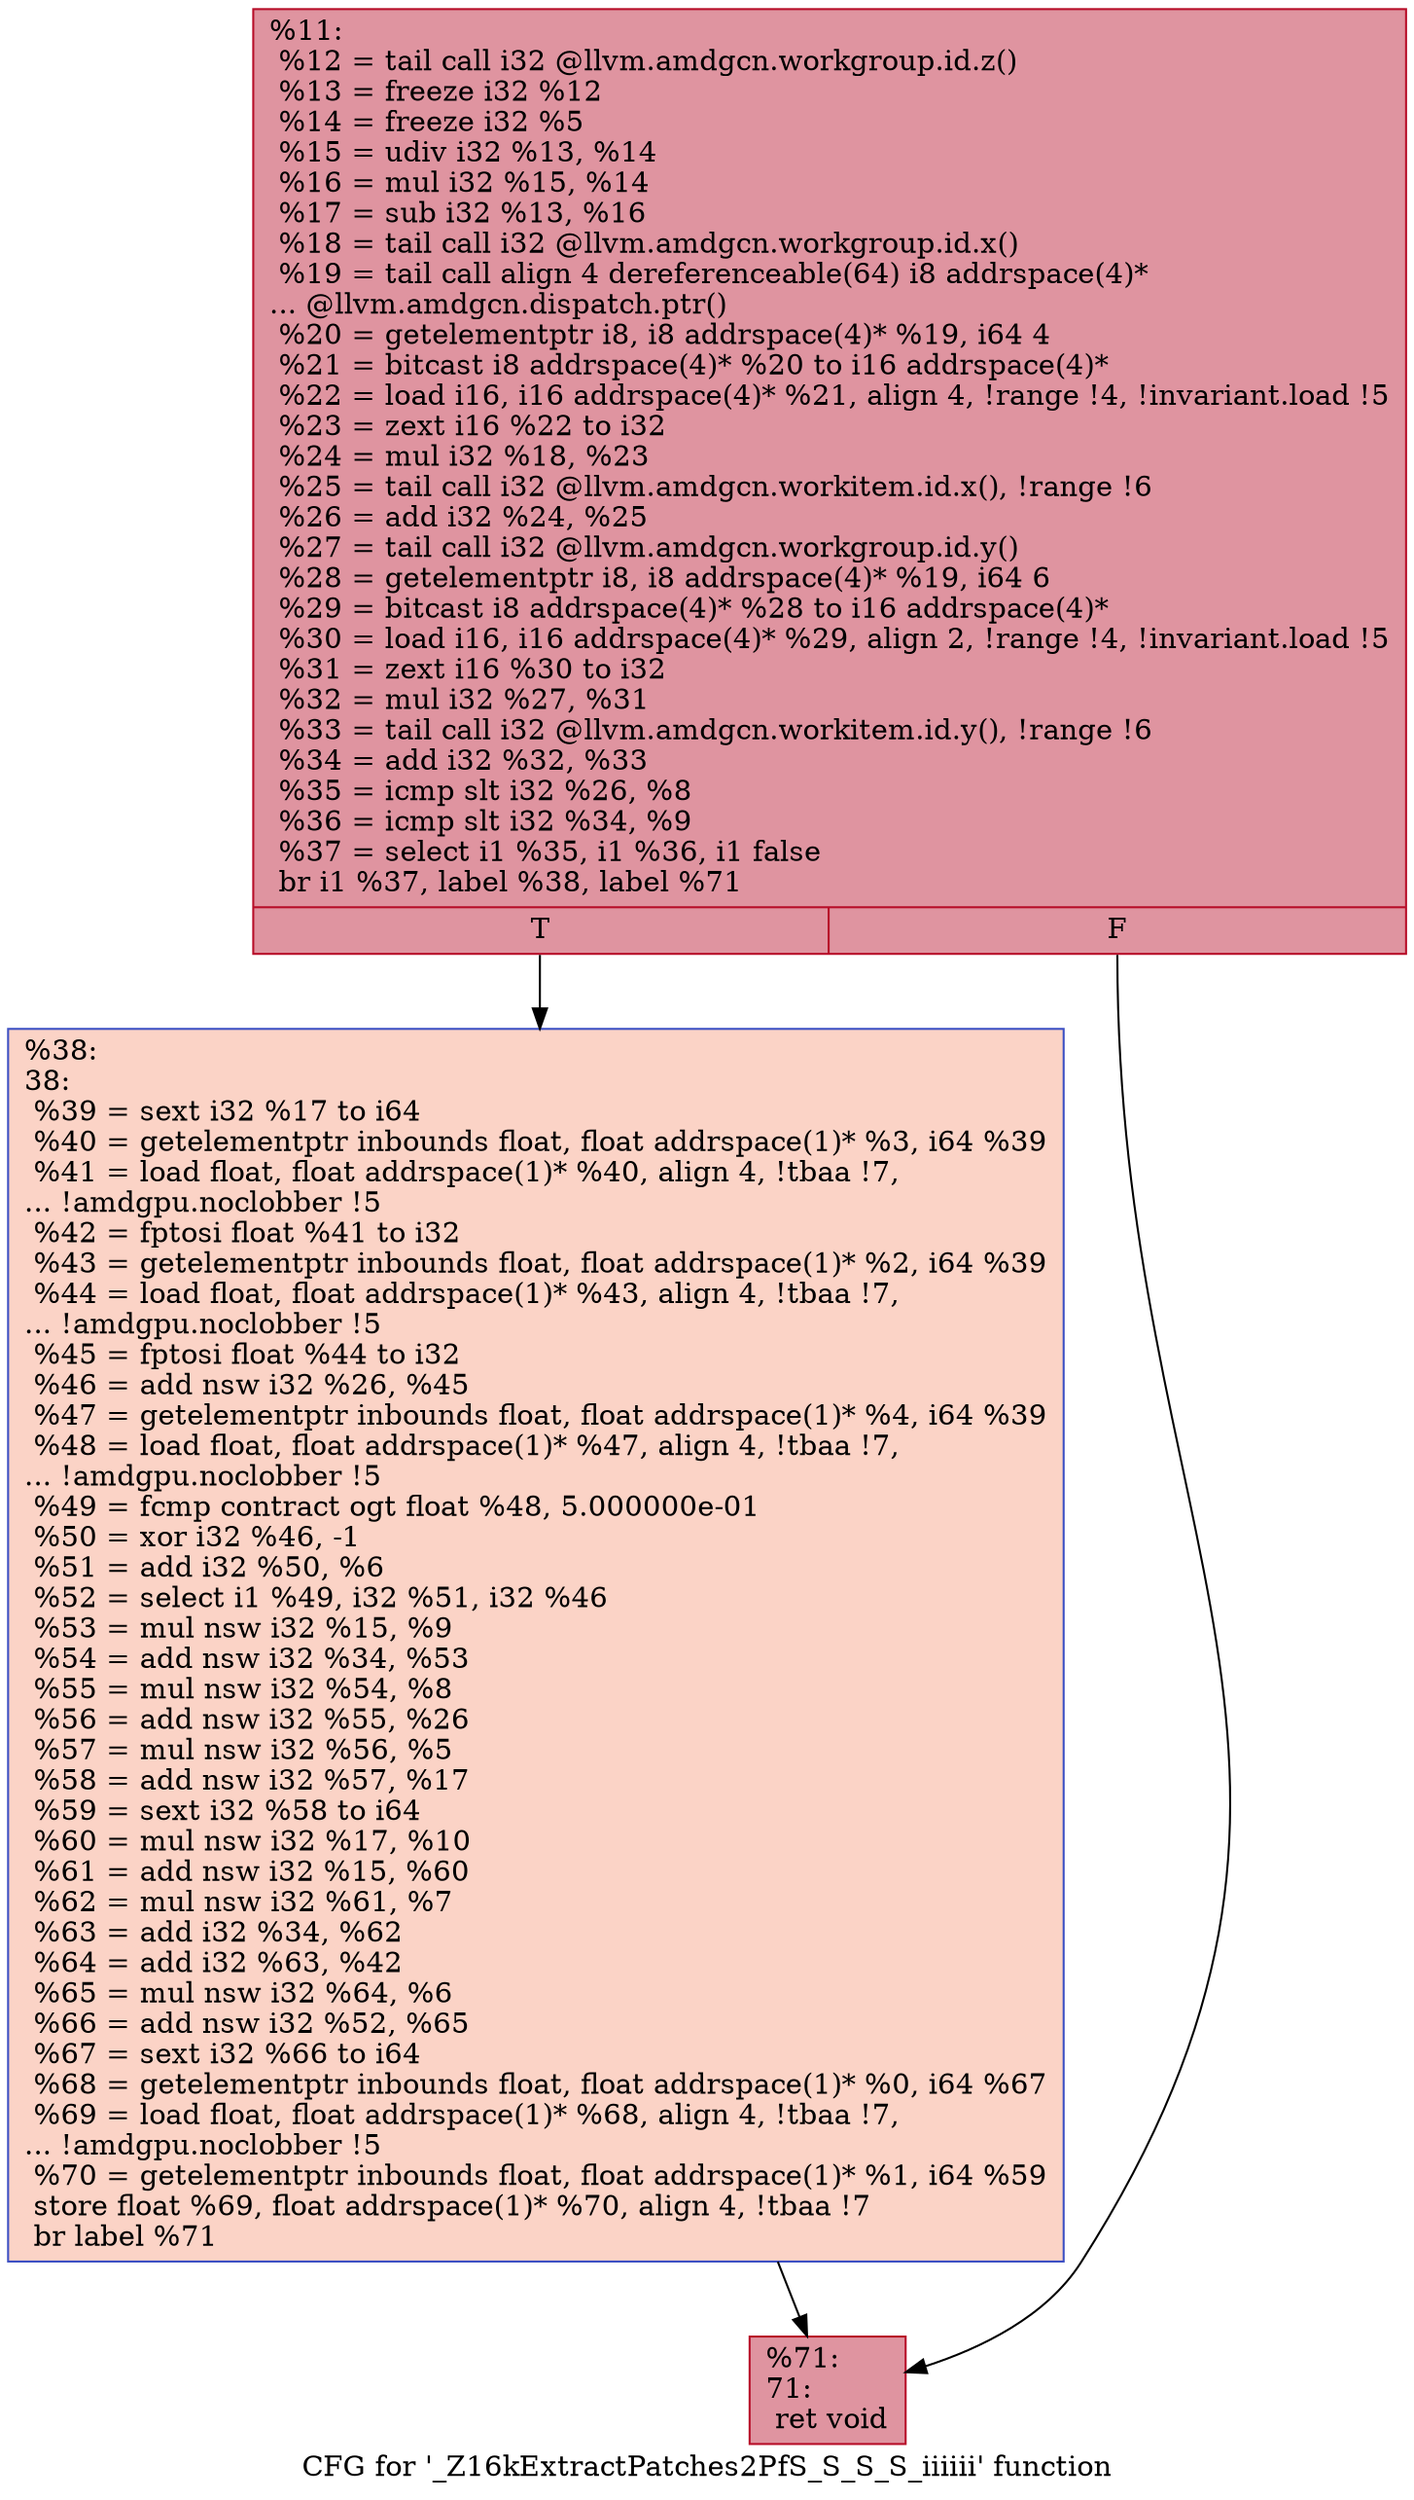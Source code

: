 digraph "CFG for '_Z16kExtractPatches2PfS_S_S_S_iiiiii' function" {
	label="CFG for '_Z16kExtractPatches2PfS_S_S_S_iiiiii' function";

	Node0x5eb2ef0 [shape=record,color="#b70d28ff", style=filled, fillcolor="#b70d2870",label="{%11:\l  %12 = tail call i32 @llvm.amdgcn.workgroup.id.z()\l  %13 = freeze i32 %12\l  %14 = freeze i32 %5\l  %15 = udiv i32 %13, %14\l  %16 = mul i32 %15, %14\l  %17 = sub i32 %13, %16\l  %18 = tail call i32 @llvm.amdgcn.workgroup.id.x()\l  %19 = tail call align 4 dereferenceable(64) i8 addrspace(4)*\l... @llvm.amdgcn.dispatch.ptr()\l  %20 = getelementptr i8, i8 addrspace(4)* %19, i64 4\l  %21 = bitcast i8 addrspace(4)* %20 to i16 addrspace(4)*\l  %22 = load i16, i16 addrspace(4)* %21, align 4, !range !4, !invariant.load !5\l  %23 = zext i16 %22 to i32\l  %24 = mul i32 %18, %23\l  %25 = tail call i32 @llvm.amdgcn.workitem.id.x(), !range !6\l  %26 = add i32 %24, %25\l  %27 = tail call i32 @llvm.amdgcn.workgroup.id.y()\l  %28 = getelementptr i8, i8 addrspace(4)* %19, i64 6\l  %29 = bitcast i8 addrspace(4)* %28 to i16 addrspace(4)*\l  %30 = load i16, i16 addrspace(4)* %29, align 2, !range !4, !invariant.load !5\l  %31 = zext i16 %30 to i32\l  %32 = mul i32 %27, %31\l  %33 = tail call i32 @llvm.amdgcn.workitem.id.y(), !range !6\l  %34 = add i32 %32, %33\l  %35 = icmp slt i32 %26, %8\l  %36 = icmp slt i32 %34, %9\l  %37 = select i1 %35, i1 %36, i1 false\l  br i1 %37, label %38, label %71\l|{<s0>T|<s1>F}}"];
	Node0x5eb2ef0:s0 -> Node0x5eb7a90;
	Node0x5eb2ef0:s1 -> Node0x5eb7b20;
	Node0x5eb7a90 [shape=record,color="#3d50c3ff", style=filled, fillcolor="#f59c7d70",label="{%38:\l38:                                               \l  %39 = sext i32 %17 to i64\l  %40 = getelementptr inbounds float, float addrspace(1)* %3, i64 %39\l  %41 = load float, float addrspace(1)* %40, align 4, !tbaa !7,\l... !amdgpu.noclobber !5\l  %42 = fptosi float %41 to i32\l  %43 = getelementptr inbounds float, float addrspace(1)* %2, i64 %39\l  %44 = load float, float addrspace(1)* %43, align 4, !tbaa !7,\l... !amdgpu.noclobber !5\l  %45 = fptosi float %44 to i32\l  %46 = add nsw i32 %26, %45\l  %47 = getelementptr inbounds float, float addrspace(1)* %4, i64 %39\l  %48 = load float, float addrspace(1)* %47, align 4, !tbaa !7,\l... !amdgpu.noclobber !5\l  %49 = fcmp contract ogt float %48, 5.000000e-01\l  %50 = xor i32 %46, -1\l  %51 = add i32 %50, %6\l  %52 = select i1 %49, i32 %51, i32 %46\l  %53 = mul nsw i32 %15, %9\l  %54 = add nsw i32 %34, %53\l  %55 = mul nsw i32 %54, %8\l  %56 = add nsw i32 %55, %26\l  %57 = mul nsw i32 %56, %5\l  %58 = add nsw i32 %57, %17\l  %59 = sext i32 %58 to i64\l  %60 = mul nsw i32 %17, %10\l  %61 = add nsw i32 %15, %60\l  %62 = mul nsw i32 %61, %7\l  %63 = add i32 %34, %62\l  %64 = add i32 %63, %42\l  %65 = mul nsw i32 %64, %6\l  %66 = add nsw i32 %52, %65\l  %67 = sext i32 %66 to i64\l  %68 = getelementptr inbounds float, float addrspace(1)* %0, i64 %67\l  %69 = load float, float addrspace(1)* %68, align 4, !tbaa !7,\l... !amdgpu.noclobber !5\l  %70 = getelementptr inbounds float, float addrspace(1)* %1, i64 %59\l  store float %69, float addrspace(1)* %70, align 4, !tbaa !7\l  br label %71\l}"];
	Node0x5eb7a90 -> Node0x5eb7b20;
	Node0x5eb7b20 [shape=record,color="#b70d28ff", style=filled, fillcolor="#b70d2870",label="{%71:\l71:                                               \l  ret void\l}"];
}
